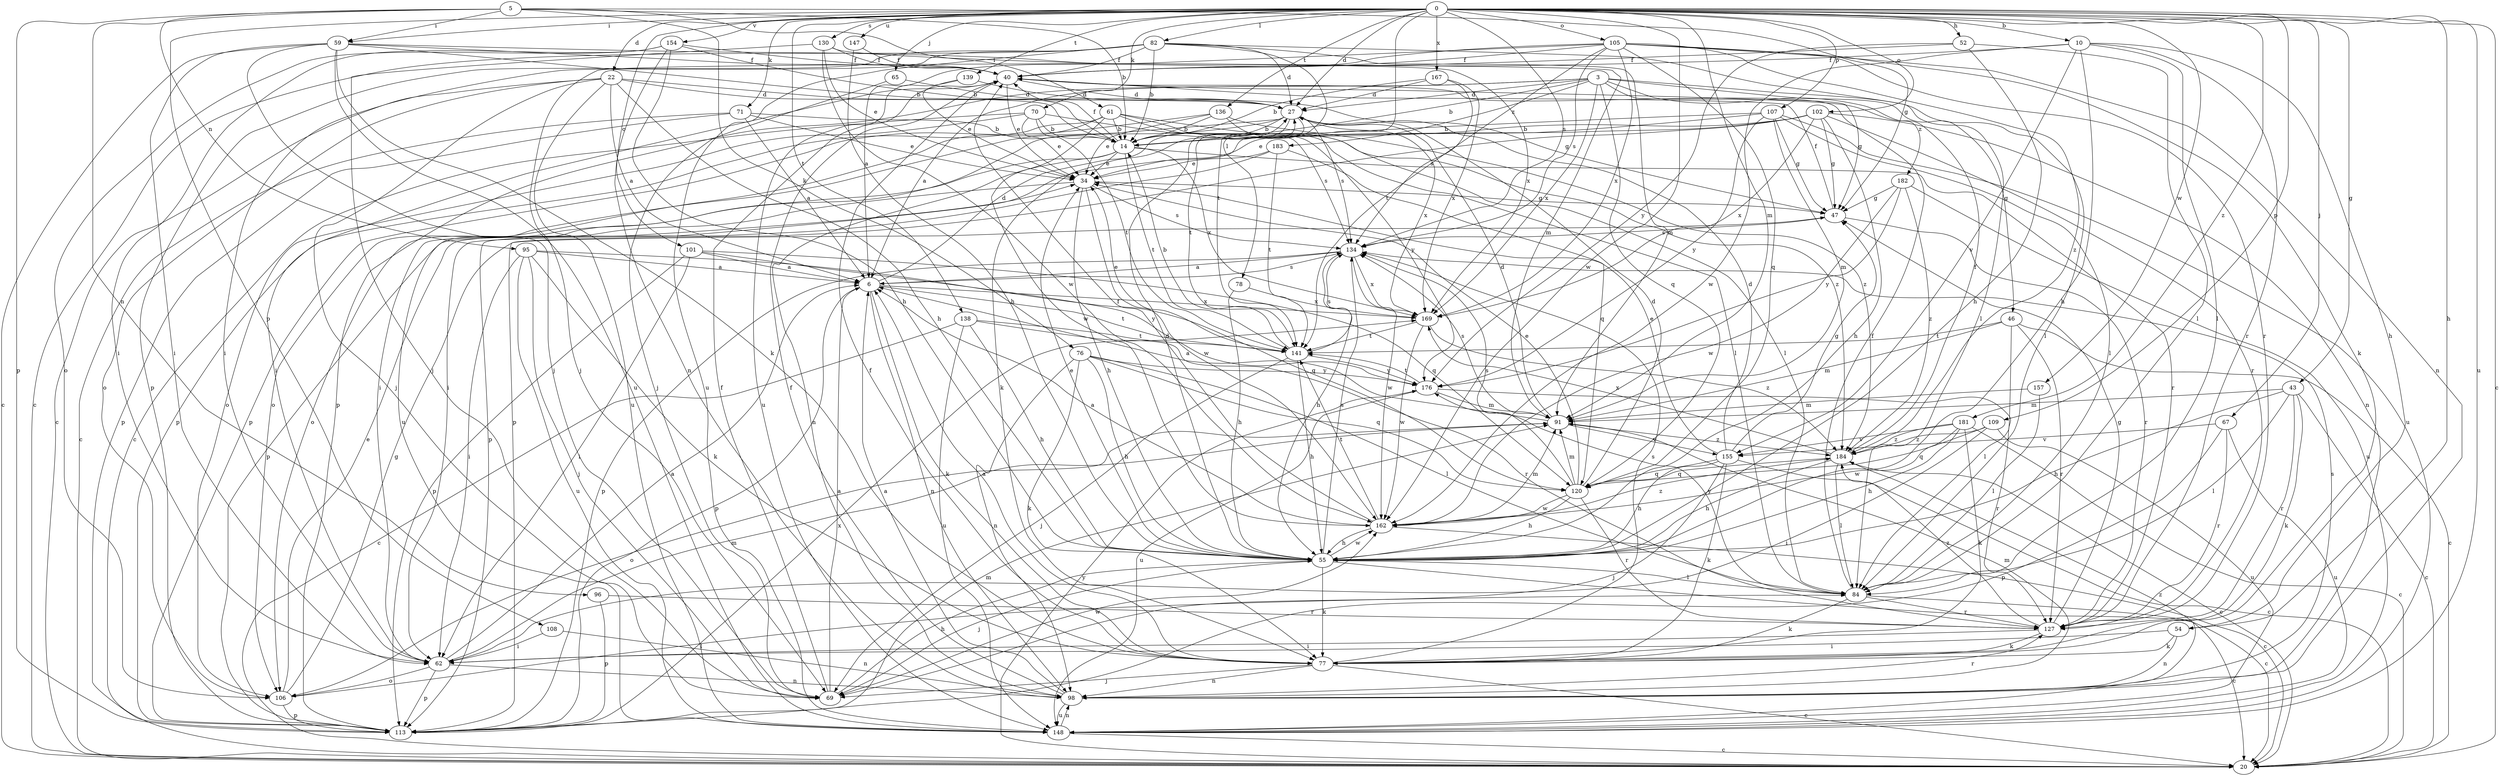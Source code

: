 strict digraph  {
0;
3;
5;
6;
10;
14;
20;
22;
27;
34;
40;
43;
46;
47;
52;
54;
55;
59;
61;
62;
65;
67;
69;
70;
71;
76;
77;
78;
82;
84;
91;
95;
96;
98;
101;
102;
105;
106;
107;
108;
109;
113;
120;
127;
130;
134;
136;
138;
139;
141;
147;
148;
154;
155;
157;
162;
167;
169;
176;
181;
182;
183;
184;
0 -> 10  [label=b];
0 -> 20  [label=c];
0 -> 22  [label=d];
0 -> 27  [label=d];
0 -> 43  [label=g];
0 -> 52  [label=h];
0 -> 54  [label=h];
0 -> 59  [label=i];
0 -> 65  [label=j];
0 -> 67  [label=j];
0 -> 70  [label=k];
0 -> 71  [label=k];
0 -> 78  [label=l];
0 -> 82  [label=l];
0 -> 91  [label=m];
0 -> 101  [label=o];
0 -> 102  [label=o];
0 -> 105  [label=o];
0 -> 107  [label=p];
0 -> 108  [label=p];
0 -> 109  [label=p];
0 -> 130  [label=s];
0 -> 134  [label=s];
0 -> 136  [label=t];
0 -> 138  [label=t];
0 -> 139  [label=t];
0 -> 147  [label=u];
0 -> 148  [label=u];
0 -> 154  [label=v];
0 -> 157  [label=w];
0 -> 162  [label=w];
0 -> 167  [label=x];
0 -> 181  [label=z];
3 -> 6  [label=a];
3 -> 14  [label=b];
3 -> 27  [label=d];
3 -> 46  [label=g];
3 -> 47  [label=g];
3 -> 84  [label=l];
3 -> 113  [label=p];
3 -> 120  [label=q];
3 -> 169  [label=x];
3 -> 182  [label=z];
3 -> 183  [label=z];
5 -> 14  [label=b];
5 -> 47  [label=g];
5 -> 59  [label=i];
5 -> 61  [label=i];
5 -> 76  [label=k];
5 -> 95  [label=n];
5 -> 96  [label=n];
5 -> 113  [label=p];
6 -> 27  [label=d];
6 -> 77  [label=k];
6 -> 98  [label=n];
6 -> 113  [label=p];
6 -> 134  [label=s];
6 -> 141  [label=t];
6 -> 169  [label=x];
10 -> 40  [label=f];
10 -> 54  [label=h];
10 -> 55  [label=h];
10 -> 84  [label=l];
10 -> 127  [label=r];
10 -> 155  [label=v];
10 -> 162  [label=w];
14 -> 34  [label=e];
14 -> 40  [label=f];
14 -> 98  [label=n];
14 -> 106  [label=o];
14 -> 127  [label=r];
14 -> 141  [label=t];
14 -> 169  [label=x];
20 -> 176  [label=y];
22 -> 6  [label=a];
22 -> 20  [label=c];
22 -> 27  [label=d];
22 -> 47  [label=g];
22 -> 55  [label=h];
22 -> 69  [label=j];
22 -> 106  [label=o];
22 -> 148  [label=u];
27 -> 14  [label=b];
27 -> 62  [label=i];
27 -> 77  [label=k];
27 -> 106  [label=o];
27 -> 134  [label=s];
27 -> 141  [label=t];
27 -> 169  [label=x];
34 -> 47  [label=g];
34 -> 55  [label=h];
34 -> 113  [label=p];
34 -> 134  [label=s];
34 -> 162  [label=w];
40 -> 27  [label=d];
40 -> 34  [label=e];
40 -> 62  [label=i];
43 -> 20  [label=c];
43 -> 55  [label=h];
43 -> 77  [label=k];
43 -> 84  [label=l];
43 -> 91  [label=m];
43 -> 127  [label=r];
46 -> 20  [label=c];
46 -> 84  [label=l];
46 -> 91  [label=m];
46 -> 127  [label=r];
46 -> 141  [label=t];
47 -> 40  [label=f];
47 -> 127  [label=r];
47 -> 134  [label=s];
52 -> 40  [label=f];
52 -> 55  [label=h];
52 -> 84  [label=l];
52 -> 176  [label=y];
54 -> 62  [label=i];
54 -> 77  [label=k];
54 -> 98  [label=n];
55 -> 20  [label=c];
55 -> 27  [label=d];
55 -> 34  [label=e];
55 -> 69  [label=j];
55 -> 77  [label=k];
55 -> 84  [label=l];
55 -> 134  [label=s];
55 -> 162  [label=w];
59 -> 14  [label=b];
59 -> 20  [label=c];
59 -> 40  [label=f];
59 -> 62  [label=i];
59 -> 69  [label=j];
59 -> 77  [label=k];
59 -> 91  [label=m];
59 -> 148  [label=u];
61 -> 14  [label=b];
61 -> 84  [label=l];
61 -> 113  [label=p];
61 -> 148  [label=u];
61 -> 162  [label=w];
61 -> 176  [label=y];
61 -> 184  [label=z];
62 -> 6  [label=a];
62 -> 91  [label=m];
62 -> 98  [label=n];
62 -> 106  [label=o];
62 -> 113  [label=p];
65 -> 27  [label=d];
65 -> 69  [label=j];
67 -> 113  [label=p];
67 -> 127  [label=r];
67 -> 148  [label=u];
67 -> 155  [label=v];
69 -> 6  [label=a];
69 -> 40  [label=f];
69 -> 55  [label=h];
69 -> 162  [label=w];
70 -> 14  [label=b];
70 -> 20  [label=c];
70 -> 34  [label=e];
70 -> 106  [label=o];
70 -> 134  [label=s];
70 -> 141  [label=t];
71 -> 6  [label=a];
71 -> 14  [label=b];
71 -> 20  [label=c];
71 -> 34  [label=e];
71 -> 113  [label=p];
76 -> 55  [label=h];
76 -> 77  [label=k];
76 -> 84  [label=l];
76 -> 98  [label=n];
76 -> 120  [label=q];
76 -> 176  [label=y];
77 -> 6  [label=a];
77 -> 20  [label=c];
77 -> 40  [label=f];
77 -> 69  [label=j];
77 -> 98  [label=n];
77 -> 134  [label=s];
78 -> 55  [label=h];
78 -> 169  [label=x];
82 -> 14  [label=b];
82 -> 20  [label=c];
82 -> 27  [label=d];
82 -> 40  [label=f];
82 -> 62  [label=i];
82 -> 84  [label=l];
82 -> 91  [label=m];
82 -> 113  [label=p];
82 -> 141  [label=t];
82 -> 148  [label=u];
84 -> 20  [label=c];
84 -> 40  [label=f];
84 -> 77  [label=k];
84 -> 127  [label=r];
84 -> 176  [label=y];
91 -> 6  [label=a];
91 -> 27  [label=d];
91 -> 106  [label=o];
91 -> 134  [label=s];
91 -> 155  [label=v];
91 -> 184  [label=z];
95 -> 6  [label=a];
95 -> 62  [label=i];
95 -> 69  [label=j];
95 -> 77  [label=k];
95 -> 120  [label=q];
95 -> 148  [label=u];
96 -> 113  [label=p];
96 -> 127  [label=r];
98 -> 6  [label=a];
98 -> 40  [label=f];
98 -> 91  [label=m];
98 -> 127  [label=r];
98 -> 134  [label=s];
98 -> 148  [label=u];
101 -> 6  [label=a];
101 -> 62  [label=i];
101 -> 113  [label=p];
101 -> 120  [label=q];
101 -> 176  [label=y];
102 -> 14  [label=b];
102 -> 47  [label=g];
102 -> 55  [label=h];
102 -> 62  [label=i];
102 -> 98  [label=n];
102 -> 113  [label=p];
102 -> 127  [label=r];
102 -> 169  [label=x];
105 -> 6  [label=a];
105 -> 40  [label=f];
105 -> 69  [label=j];
105 -> 77  [label=k];
105 -> 98  [label=n];
105 -> 120  [label=q];
105 -> 127  [label=r];
105 -> 134  [label=s];
105 -> 141  [label=t];
105 -> 169  [label=x];
105 -> 184  [label=z];
106 -> 34  [label=e];
106 -> 47  [label=g];
106 -> 84  [label=l];
106 -> 113  [label=p];
107 -> 14  [label=b];
107 -> 34  [label=e];
107 -> 47  [label=g];
107 -> 84  [label=l];
107 -> 91  [label=m];
107 -> 148  [label=u];
107 -> 176  [label=y];
108 -> 62  [label=i];
108 -> 98  [label=n];
109 -> 62  [label=i];
109 -> 120  [label=q];
109 -> 148  [label=u];
109 -> 184  [label=z];
113 -> 91  [label=m];
113 -> 169  [label=x];
120 -> 27  [label=d];
120 -> 34  [label=e];
120 -> 55  [label=h];
120 -> 91  [label=m];
120 -> 127  [label=r];
120 -> 134  [label=s];
120 -> 162  [label=w];
127 -> 47  [label=g];
127 -> 62  [label=i];
127 -> 77  [label=k];
127 -> 184  [label=z];
130 -> 34  [label=e];
130 -> 40  [label=f];
130 -> 69  [label=j];
130 -> 162  [label=w];
130 -> 169  [label=x];
134 -> 6  [label=a];
134 -> 55  [label=h];
134 -> 113  [label=p];
134 -> 162  [label=w];
134 -> 169  [label=x];
136 -> 14  [label=b];
136 -> 34  [label=e];
136 -> 84  [label=l];
136 -> 113  [label=p];
136 -> 184  [label=z];
138 -> 20  [label=c];
138 -> 55  [label=h];
138 -> 127  [label=r];
138 -> 141  [label=t];
138 -> 148  [label=u];
139 -> 27  [label=d];
139 -> 34  [label=e];
139 -> 148  [label=u];
141 -> 14  [label=b];
141 -> 34  [label=e];
141 -> 55  [label=h];
141 -> 69  [label=j];
141 -> 134  [label=s];
141 -> 176  [label=y];
147 -> 40  [label=f];
147 -> 55  [label=h];
148 -> 20  [label=c];
148 -> 98  [label=n];
148 -> 184  [label=z];
154 -> 14  [label=b];
154 -> 40  [label=f];
154 -> 55  [label=h];
154 -> 62  [label=i];
154 -> 98  [label=n];
154 -> 106  [label=o];
155 -> 20  [label=c];
155 -> 27  [label=d];
155 -> 34  [label=e];
155 -> 47  [label=g];
155 -> 55  [label=h];
155 -> 69  [label=j];
155 -> 77  [label=k];
155 -> 120  [label=q];
157 -> 84  [label=l];
157 -> 91  [label=m];
162 -> 6  [label=a];
162 -> 20  [label=c];
162 -> 40  [label=f];
162 -> 55  [label=h];
162 -> 91  [label=m];
162 -> 141  [label=t];
162 -> 184  [label=z];
167 -> 14  [label=b];
167 -> 27  [label=d];
167 -> 134  [label=s];
167 -> 169  [label=x];
169 -> 141  [label=t];
169 -> 162  [label=w];
169 -> 184  [label=z];
176 -> 91  [label=m];
176 -> 127  [label=r];
176 -> 141  [label=t];
176 -> 148  [label=u];
181 -> 20  [label=c];
181 -> 55  [label=h];
181 -> 77  [label=k];
181 -> 155  [label=v];
181 -> 162  [label=w];
181 -> 184  [label=z];
182 -> 47  [label=g];
182 -> 148  [label=u];
182 -> 162  [label=w];
182 -> 176  [label=y];
182 -> 184  [label=z];
183 -> 34  [label=e];
183 -> 113  [label=p];
183 -> 120  [label=q];
183 -> 141  [label=t];
184 -> 20  [label=c];
184 -> 40  [label=f];
184 -> 55  [label=h];
184 -> 84  [label=l];
184 -> 120  [label=q];
184 -> 169  [label=x];
}
